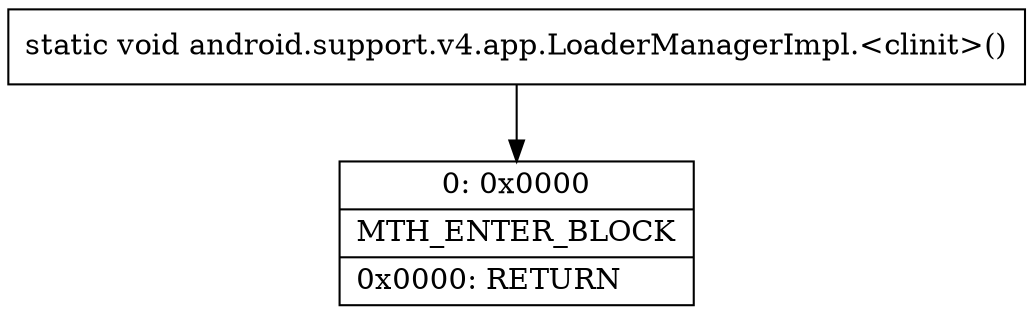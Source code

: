 digraph "CFG forandroid.support.v4.app.LoaderManagerImpl.\<clinit\>()V" {
Node_0 [shape=record,label="{0\:\ 0x0000|MTH_ENTER_BLOCK\l|0x0000: RETURN   \l}"];
MethodNode[shape=record,label="{static void android.support.v4.app.LoaderManagerImpl.\<clinit\>() }"];
MethodNode -> Node_0;
}

